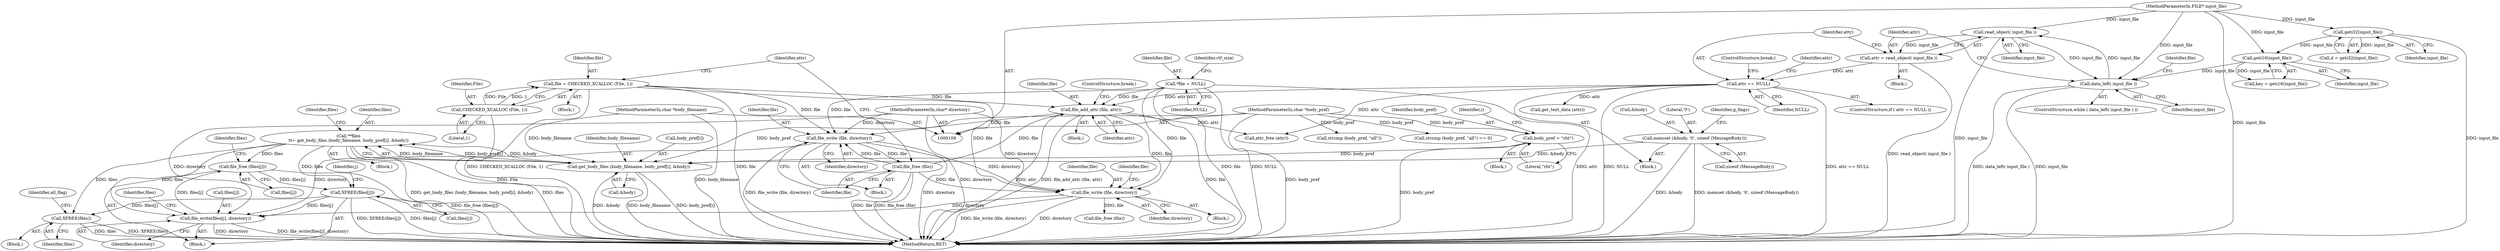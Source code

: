 digraph "0_tnef_8dccf79857ceeb7a6d3e42c1e762e7b865d5344d_1@API" {
"1000390" [label="(Call,file_free (files[j]))"];
"1000385" [label="(Call,file_write(files[j], directory))"];
"1000362" [label="(Call,**files\n\t\t= get_body_files (body_filename, body_pref[i], &body))"];
"1000364" [label="(Call,get_body_files (body_filename, body_pref[i], &body))"];
"1000112" [label="(MethodParameterIn,char *body_filename)"];
"1000351" [label="(Call,body_pref = \"rht\")"];
"1000113" [label="(MethodParameterIn,char *body_pref)"];
"1000135" [label="(Call,memset (&body, '\0', sizeof (MessageBody)))"];
"1000394" [label="(Call,XFREE(files[j]))"];
"1000390" [label="(Call,file_free (files[j]))"];
"1000188" [label="(Call,file_write (file, directory))"];
"1000300" [label="(Call,file_add_attr (file, attr))"];
"1000195" [label="(Call,file = CHECKED_XCALLOC (File, 1))"];
"1000197" [label="(Call,CHECKED_XCALLOC (File, 1))"];
"1000191" [label="(Call,file_free (file))"];
"1000123" [label="(Call,*file = NULL)"];
"1000174" [label="(Call,attr == NULL)"];
"1000169" [label="(Call,attr = read_object( input_file ))"];
"1000171" [label="(Call,read_object( input_file ))"];
"1000166" [label="(Call,data_left( input_file ))"];
"1000160" [label="(Call,geti16(input_file))"];
"1000146" [label="(Call,geti32(input_file))"];
"1000110" [label="(MethodParameterIn,FILE* input_file)"];
"1000111" [label="(MethodParameterIn,char* directory)"];
"1000321" [label="(Call,file_write (file, directory))"];
"1000398" [label="(Call,XFREE(files))"];
"1000204" [label="(Block,)"];
"1000124" [label="(Identifier,file)"];
"1000177" [label="(ControlStructure,break;)"];
"1000385" [label="(Call,file_write(files[j], directory))"];
"1000166" [label="(Call,data_left( input_file ))"];
"1000399" [label="(Identifier,files)"];
"1000386" [label="(Call,files[j])"];
"1000187" [label="(Block,)"];
"1000369" [label="(Call,&body)"];
"1000364" [label="(Call,get_body_files (body_filename, body_pref[i], &body))"];
"1000302" [label="(Identifier,attr)"];
"1000301" [label="(Identifier,file)"];
"1000135" [label="(Call,memset (&body, '\0', sizeof (MessageBody)))"];
"1000139" [label="(Call,sizeof (MessageBody))"];
"1000175" [label="(Identifier,attr)"];
"1000362" [label="(Call,**files\n\t\t= get_body_files (body_filename, body_pref[i], &body))"];
"1000325" [label="(Identifier,file)"];
"1000188" [label="(Call,file_write (file, directory))"];
"1000172" [label="(Identifier,input_file)"];
"1000322" [label="(Identifier,file)"];
"1000181" [label="(Identifier,attr)"];
"1000199" [label="(Literal,1)"];
"1000165" [label="(ControlStructure,while ( data_left( input_file ) ))"];
"1000173" [label="(ControlStructure,if ( attr == NULL ))"];
"1000194" [label="(Block,)"];
"1000366" [label="(Call,body_pref[i])"];
"1000168" [label="(Block,)"];
"1000324" [label="(Call,file_free (file))"];
"1000123" [label="(Call,*file = NULL)"];
"1000115" [label="(Block,)"];
"1000191" [label="(Call,file_free (file))"];
"1000198" [label="(Identifier,File)"];
"1000217" [label="(Call,get_text_data (attr))"];
"1000138" [label="(Literal,'\0')"];
"1000392" [label="(Identifier,files)"];
"1000144" [label="(Call,d = geti32(input_file))"];
"1000189" [label="(Identifier,file)"];
"1000384" [label="(Block,)"];
"1000323" [label="(Identifier,directory)"];
"1000352" [label="(Identifier,body_pref)"];
"1000300" [label="(Call,file_add_attr (file, attr))"];
"1000303" [label="(ControlStructure,break;)"];
"1000396" [label="(Identifier,files)"];
"1000448" [label="(MethodReturn,RET)"];
"1000169" [label="(Call,attr = read_object( input_file ))"];
"1000190" [label="(Identifier,directory)"];
"1000161" [label="(Identifier,input_file)"];
"1000343" [label="(Call,strcmp (body_pref, \"all\"))"];
"1000342" [label="(Call,strcmp (body_pref, \"all\") == 0)"];
"1000383" [label="(Identifier,j)"];
"1000195" [label="(Call,file = CHECKED_XCALLOC (File, 1))"];
"1000314" [label="(Call,attr_free (attr))"];
"1000142" [label="(Identifier,g_flags)"];
"1000110" [label="(MethodParameterIn,FILE* input_file)"];
"1000197" [label="(Call,CHECKED_XCALLOC (File, 1))"];
"1000363" [label="(Identifier,files)"];
"1000176" [label="(Identifier,NULL)"];
"1000170" [label="(Identifier,attr)"];
"1000146" [label="(Call,geti32(input_file))"];
"1000351" [label="(Call,body_pref = \"rht\")"];
"1000112" [label="(MethodParameterIn,char *body_filename)"];
"1000158" [label="(Call,key = geti16(input_file))"];
"1000196" [label="(Identifier,file)"];
"1000365" [label="(Identifier,body_filename)"];
"1000394" [label="(Call,XFREE(files[j]))"];
"1000147" [label="(Identifier,input_file)"];
"1000391" [label="(Call,files[j])"];
"1000347" [label="(Block,)"];
"1000320" [label="(Block,)"];
"1000192" [label="(Identifier,file)"];
"1000128" [label="(Identifier,rtf_size)"];
"1000321" [label="(Call,file_write (file, directory))"];
"1000372" [label="(Identifier,files)"];
"1000389" [label="(Identifier,directory)"];
"1000390" [label="(Call,file_free (files[j]))"];
"1000125" [label="(Identifier,NULL)"];
"1000174" [label="(Call,attr == NULL)"];
"1000171" [label="(Call,read_object( input_file ))"];
"1000395" [label="(Call,files[j])"];
"1000402" [label="(Identifier,all_flag)"];
"1000356" [label="(Identifier,i)"];
"1000111" [label="(MethodParameterIn,char* directory)"];
"1000373" [label="(Block,)"];
"1000319" [label="(Identifier,file)"];
"1000113" [label="(MethodParameterIn,char *body_pref)"];
"1000398" [label="(Call,XFREE(files))"];
"1000360" [label="(Block,)"];
"1000353" [label="(Literal,\"rht\")"];
"1000160" [label="(Call,geti16(input_file))"];
"1000202" [label="(Identifier,attr)"];
"1000167" [label="(Identifier,input_file)"];
"1000136" [label="(Call,&body)"];
"1000390" -> "1000384"  [label="AST: "];
"1000390" -> "1000391"  [label="CFG: "];
"1000391" -> "1000390"  [label="AST: "];
"1000396" -> "1000390"  [label="CFG: "];
"1000390" -> "1000448"  [label="DDG: file_free (files[j])"];
"1000385" -> "1000390"  [label="DDG: files[j]"];
"1000362" -> "1000390"  [label="DDG: files"];
"1000390" -> "1000394"  [label="DDG: files[j]"];
"1000385" -> "1000384"  [label="AST: "];
"1000385" -> "1000389"  [label="CFG: "];
"1000386" -> "1000385"  [label="AST: "];
"1000389" -> "1000385"  [label="AST: "];
"1000392" -> "1000385"  [label="CFG: "];
"1000385" -> "1000448"  [label="DDG: directory"];
"1000385" -> "1000448"  [label="DDG: file_write(files[j], directory)"];
"1000362" -> "1000385"  [label="DDG: files"];
"1000394" -> "1000385"  [label="DDG: files[j]"];
"1000188" -> "1000385"  [label="DDG: directory"];
"1000321" -> "1000385"  [label="DDG: directory"];
"1000111" -> "1000385"  [label="DDG: directory"];
"1000362" -> "1000360"  [label="AST: "];
"1000362" -> "1000364"  [label="CFG: "];
"1000363" -> "1000362"  [label="AST: "];
"1000364" -> "1000362"  [label="AST: "];
"1000372" -> "1000362"  [label="CFG: "];
"1000362" -> "1000448"  [label="DDG: get_body_files (body_filename, body_pref[i], &body)"];
"1000362" -> "1000448"  [label="DDG: files"];
"1000364" -> "1000362"  [label="DDG: body_filename"];
"1000364" -> "1000362"  [label="DDG: body_pref[i]"];
"1000364" -> "1000362"  [label="DDG: &body"];
"1000362" -> "1000394"  [label="DDG: files"];
"1000362" -> "1000398"  [label="DDG: files"];
"1000364" -> "1000369"  [label="CFG: "];
"1000365" -> "1000364"  [label="AST: "];
"1000366" -> "1000364"  [label="AST: "];
"1000369" -> "1000364"  [label="AST: "];
"1000364" -> "1000448"  [label="DDG: &body"];
"1000364" -> "1000448"  [label="DDG: body_filename"];
"1000364" -> "1000448"  [label="DDG: body_pref[i]"];
"1000112" -> "1000364"  [label="DDG: body_filename"];
"1000351" -> "1000364"  [label="DDG: body_pref"];
"1000113" -> "1000364"  [label="DDG: body_pref"];
"1000135" -> "1000364"  [label="DDG: &body"];
"1000112" -> "1000109"  [label="AST: "];
"1000112" -> "1000448"  [label="DDG: body_filename"];
"1000351" -> "1000347"  [label="AST: "];
"1000351" -> "1000353"  [label="CFG: "];
"1000352" -> "1000351"  [label="AST: "];
"1000353" -> "1000351"  [label="AST: "];
"1000356" -> "1000351"  [label="CFG: "];
"1000351" -> "1000448"  [label="DDG: body_pref"];
"1000113" -> "1000351"  [label="DDG: body_pref"];
"1000113" -> "1000109"  [label="AST: "];
"1000113" -> "1000448"  [label="DDG: body_pref"];
"1000113" -> "1000342"  [label="DDG: body_pref"];
"1000113" -> "1000343"  [label="DDG: body_pref"];
"1000135" -> "1000115"  [label="AST: "];
"1000135" -> "1000139"  [label="CFG: "];
"1000136" -> "1000135"  [label="AST: "];
"1000138" -> "1000135"  [label="AST: "];
"1000139" -> "1000135"  [label="AST: "];
"1000142" -> "1000135"  [label="CFG: "];
"1000135" -> "1000448"  [label="DDG: memset (&body, '\0', sizeof (MessageBody))"];
"1000135" -> "1000448"  [label="DDG: &body"];
"1000394" -> "1000384"  [label="AST: "];
"1000394" -> "1000395"  [label="CFG: "];
"1000395" -> "1000394"  [label="AST: "];
"1000383" -> "1000394"  [label="CFG: "];
"1000394" -> "1000448"  [label="DDG: XFREE(files[j])"];
"1000394" -> "1000448"  [label="DDG: files[j]"];
"1000394" -> "1000398"  [label="DDG: files[j]"];
"1000188" -> "1000187"  [label="AST: "];
"1000188" -> "1000190"  [label="CFG: "];
"1000189" -> "1000188"  [label="AST: "];
"1000190" -> "1000188"  [label="AST: "];
"1000192" -> "1000188"  [label="CFG: "];
"1000188" -> "1000448"  [label="DDG: file_write (file, directory)"];
"1000188" -> "1000448"  [label="DDG: directory"];
"1000300" -> "1000188"  [label="DDG: file"];
"1000195" -> "1000188"  [label="DDG: file"];
"1000191" -> "1000188"  [label="DDG: file"];
"1000123" -> "1000188"  [label="DDG: file"];
"1000111" -> "1000188"  [label="DDG: directory"];
"1000188" -> "1000191"  [label="DDG: file"];
"1000188" -> "1000321"  [label="DDG: directory"];
"1000300" -> "1000204"  [label="AST: "];
"1000300" -> "1000302"  [label="CFG: "];
"1000301" -> "1000300"  [label="AST: "];
"1000302" -> "1000300"  [label="AST: "];
"1000303" -> "1000300"  [label="CFG: "];
"1000300" -> "1000448"  [label="DDG: file"];
"1000300" -> "1000448"  [label="DDG: attr"];
"1000300" -> "1000448"  [label="DDG: file_add_attr (file, attr)"];
"1000195" -> "1000300"  [label="DDG: file"];
"1000191" -> "1000300"  [label="DDG: file"];
"1000123" -> "1000300"  [label="DDG: file"];
"1000174" -> "1000300"  [label="DDG: attr"];
"1000300" -> "1000314"  [label="DDG: attr"];
"1000300" -> "1000321"  [label="DDG: file"];
"1000195" -> "1000194"  [label="AST: "];
"1000195" -> "1000197"  [label="CFG: "];
"1000196" -> "1000195"  [label="AST: "];
"1000197" -> "1000195"  [label="AST: "];
"1000202" -> "1000195"  [label="CFG: "];
"1000195" -> "1000448"  [label="DDG: CHECKED_XCALLOC (File, 1)"];
"1000195" -> "1000448"  [label="DDG: file"];
"1000197" -> "1000195"  [label="DDG: File"];
"1000197" -> "1000195"  [label="DDG: 1"];
"1000195" -> "1000321"  [label="DDG: file"];
"1000197" -> "1000199"  [label="CFG: "];
"1000198" -> "1000197"  [label="AST: "];
"1000199" -> "1000197"  [label="AST: "];
"1000197" -> "1000448"  [label="DDG: File"];
"1000191" -> "1000187"  [label="AST: "];
"1000191" -> "1000192"  [label="CFG: "];
"1000192" -> "1000191"  [label="AST: "];
"1000202" -> "1000191"  [label="CFG: "];
"1000191" -> "1000448"  [label="DDG: file_free (file)"];
"1000191" -> "1000448"  [label="DDG: file"];
"1000191" -> "1000321"  [label="DDG: file"];
"1000123" -> "1000115"  [label="AST: "];
"1000123" -> "1000125"  [label="CFG: "];
"1000124" -> "1000123"  [label="AST: "];
"1000125" -> "1000123"  [label="AST: "];
"1000128" -> "1000123"  [label="CFG: "];
"1000123" -> "1000448"  [label="DDG: NULL"];
"1000123" -> "1000448"  [label="DDG: file"];
"1000123" -> "1000321"  [label="DDG: file"];
"1000174" -> "1000173"  [label="AST: "];
"1000174" -> "1000176"  [label="CFG: "];
"1000175" -> "1000174"  [label="AST: "];
"1000176" -> "1000174"  [label="AST: "];
"1000177" -> "1000174"  [label="CFG: "];
"1000181" -> "1000174"  [label="CFG: "];
"1000174" -> "1000448"  [label="DDG: NULL"];
"1000174" -> "1000448"  [label="DDG: attr == NULL"];
"1000174" -> "1000448"  [label="DDG: attr"];
"1000169" -> "1000174"  [label="DDG: attr"];
"1000174" -> "1000217"  [label="DDG: attr"];
"1000174" -> "1000314"  [label="DDG: attr"];
"1000169" -> "1000168"  [label="AST: "];
"1000169" -> "1000171"  [label="CFG: "];
"1000170" -> "1000169"  [label="AST: "];
"1000171" -> "1000169"  [label="AST: "];
"1000175" -> "1000169"  [label="CFG: "];
"1000169" -> "1000448"  [label="DDG: read_object( input_file )"];
"1000171" -> "1000169"  [label="DDG: input_file"];
"1000171" -> "1000172"  [label="CFG: "];
"1000172" -> "1000171"  [label="AST: "];
"1000171" -> "1000448"  [label="DDG: input_file"];
"1000171" -> "1000166"  [label="DDG: input_file"];
"1000166" -> "1000171"  [label="DDG: input_file"];
"1000110" -> "1000171"  [label="DDG: input_file"];
"1000166" -> "1000165"  [label="AST: "];
"1000166" -> "1000167"  [label="CFG: "];
"1000167" -> "1000166"  [label="AST: "];
"1000170" -> "1000166"  [label="CFG: "];
"1000319" -> "1000166"  [label="CFG: "];
"1000166" -> "1000448"  [label="DDG: data_left( input_file )"];
"1000166" -> "1000448"  [label="DDG: input_file"];
"1000160" -> "1000166"  [label="DDG: input_file"];
"1000110" -> "1000166"  [label="DDG: input_file"];
"1000160" -> "1000158"  [label="AST: "];
"1000160" -> "1000161"  [label="CFG: "];
"1000161" -> "1000160"  [label="AST: "];
"1000158" -> "1000160"  [label="CFG: "];
"1000160" -> "1000158"  [label="DDG: input_file"];
"1000146" -> "1000160"  [label="DDG: input_file"];
"1000110" -> "1000160"  [label="DDG: input_file"];
"1000146" -> "1000144"  [label="AST: "];
"1000146" -> "1000147"  [label="CFG: "];
"1000147" -> "1000146"  [label="AST: "];
"1000144" -> "1000146"  [label="CFG: "];
"1000146" -> "1000448"  [label="DDG: input_file"];
"1000146" -> "1000144"  [label="DDG: input_file"];
"1000110" -> "1000146"  [label="DDG: input_file"];
"1000110" -> "1000109"  [label="AST: "];
"1000110" -> "1000448"  [label="DDG: input_file"];
"1000111" -> "1000109"  [label="AST: "];
"1000111" -> "1000448"  [label="DDG: directory"];
"1000111" -> "1000321"  [label="DDG: directory"];
"1000321" -> "1000320"  [label="AST: "];
"1000321" -> "1000323"  [label="CFG: "];
"1000322" -> "1000321"  [label="AST: "];
"1000323" -> "1000321"  [label="AST: "];
"1000325" -> "1000321"  [label="CFG: "];
"1000321" -> "1000448"  [label="DDG: directory"];
"1000321" -> "1000448"  [label="DDG: file_write (file, directory)"];
"1000321" -> "1000324"  [label="DDG: file"];
"1000398" -> "1000373"  [label="AST: "];
"1000398" -> "1000399"  [label="CFG: "];
"1000399" -> "1000398"  [label="AST: "];
"1000402" -> "1000398"  [label="CFG: "];
"1000398" -> "1000448"  [label="DDG: XFREE(files)"];
"1000398" -> "1000448"  [label="DDG: files"];
}
